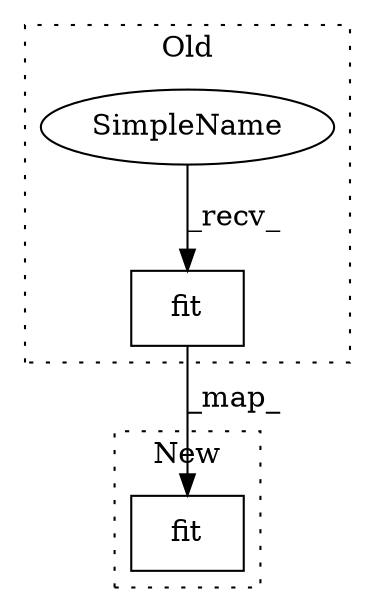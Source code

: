 digraph G {
subgraph cluster0 {
1 [label="fit" a="32" s="26956,26975" l="4,1" shape="box"];
3 [label="SimpleName" a="42" s="" l="" shape="ellipse"];
label = "Old";
style="dotted";
}
subgraph cluster1 {
2 [label="fit" a="32" s="22878,22900" l="4,1" shape="box"];
label = "New";
style="dotted";
}
1 -> 2 [label="_map_"];
3 -> 1 [label="_recv_"];
}